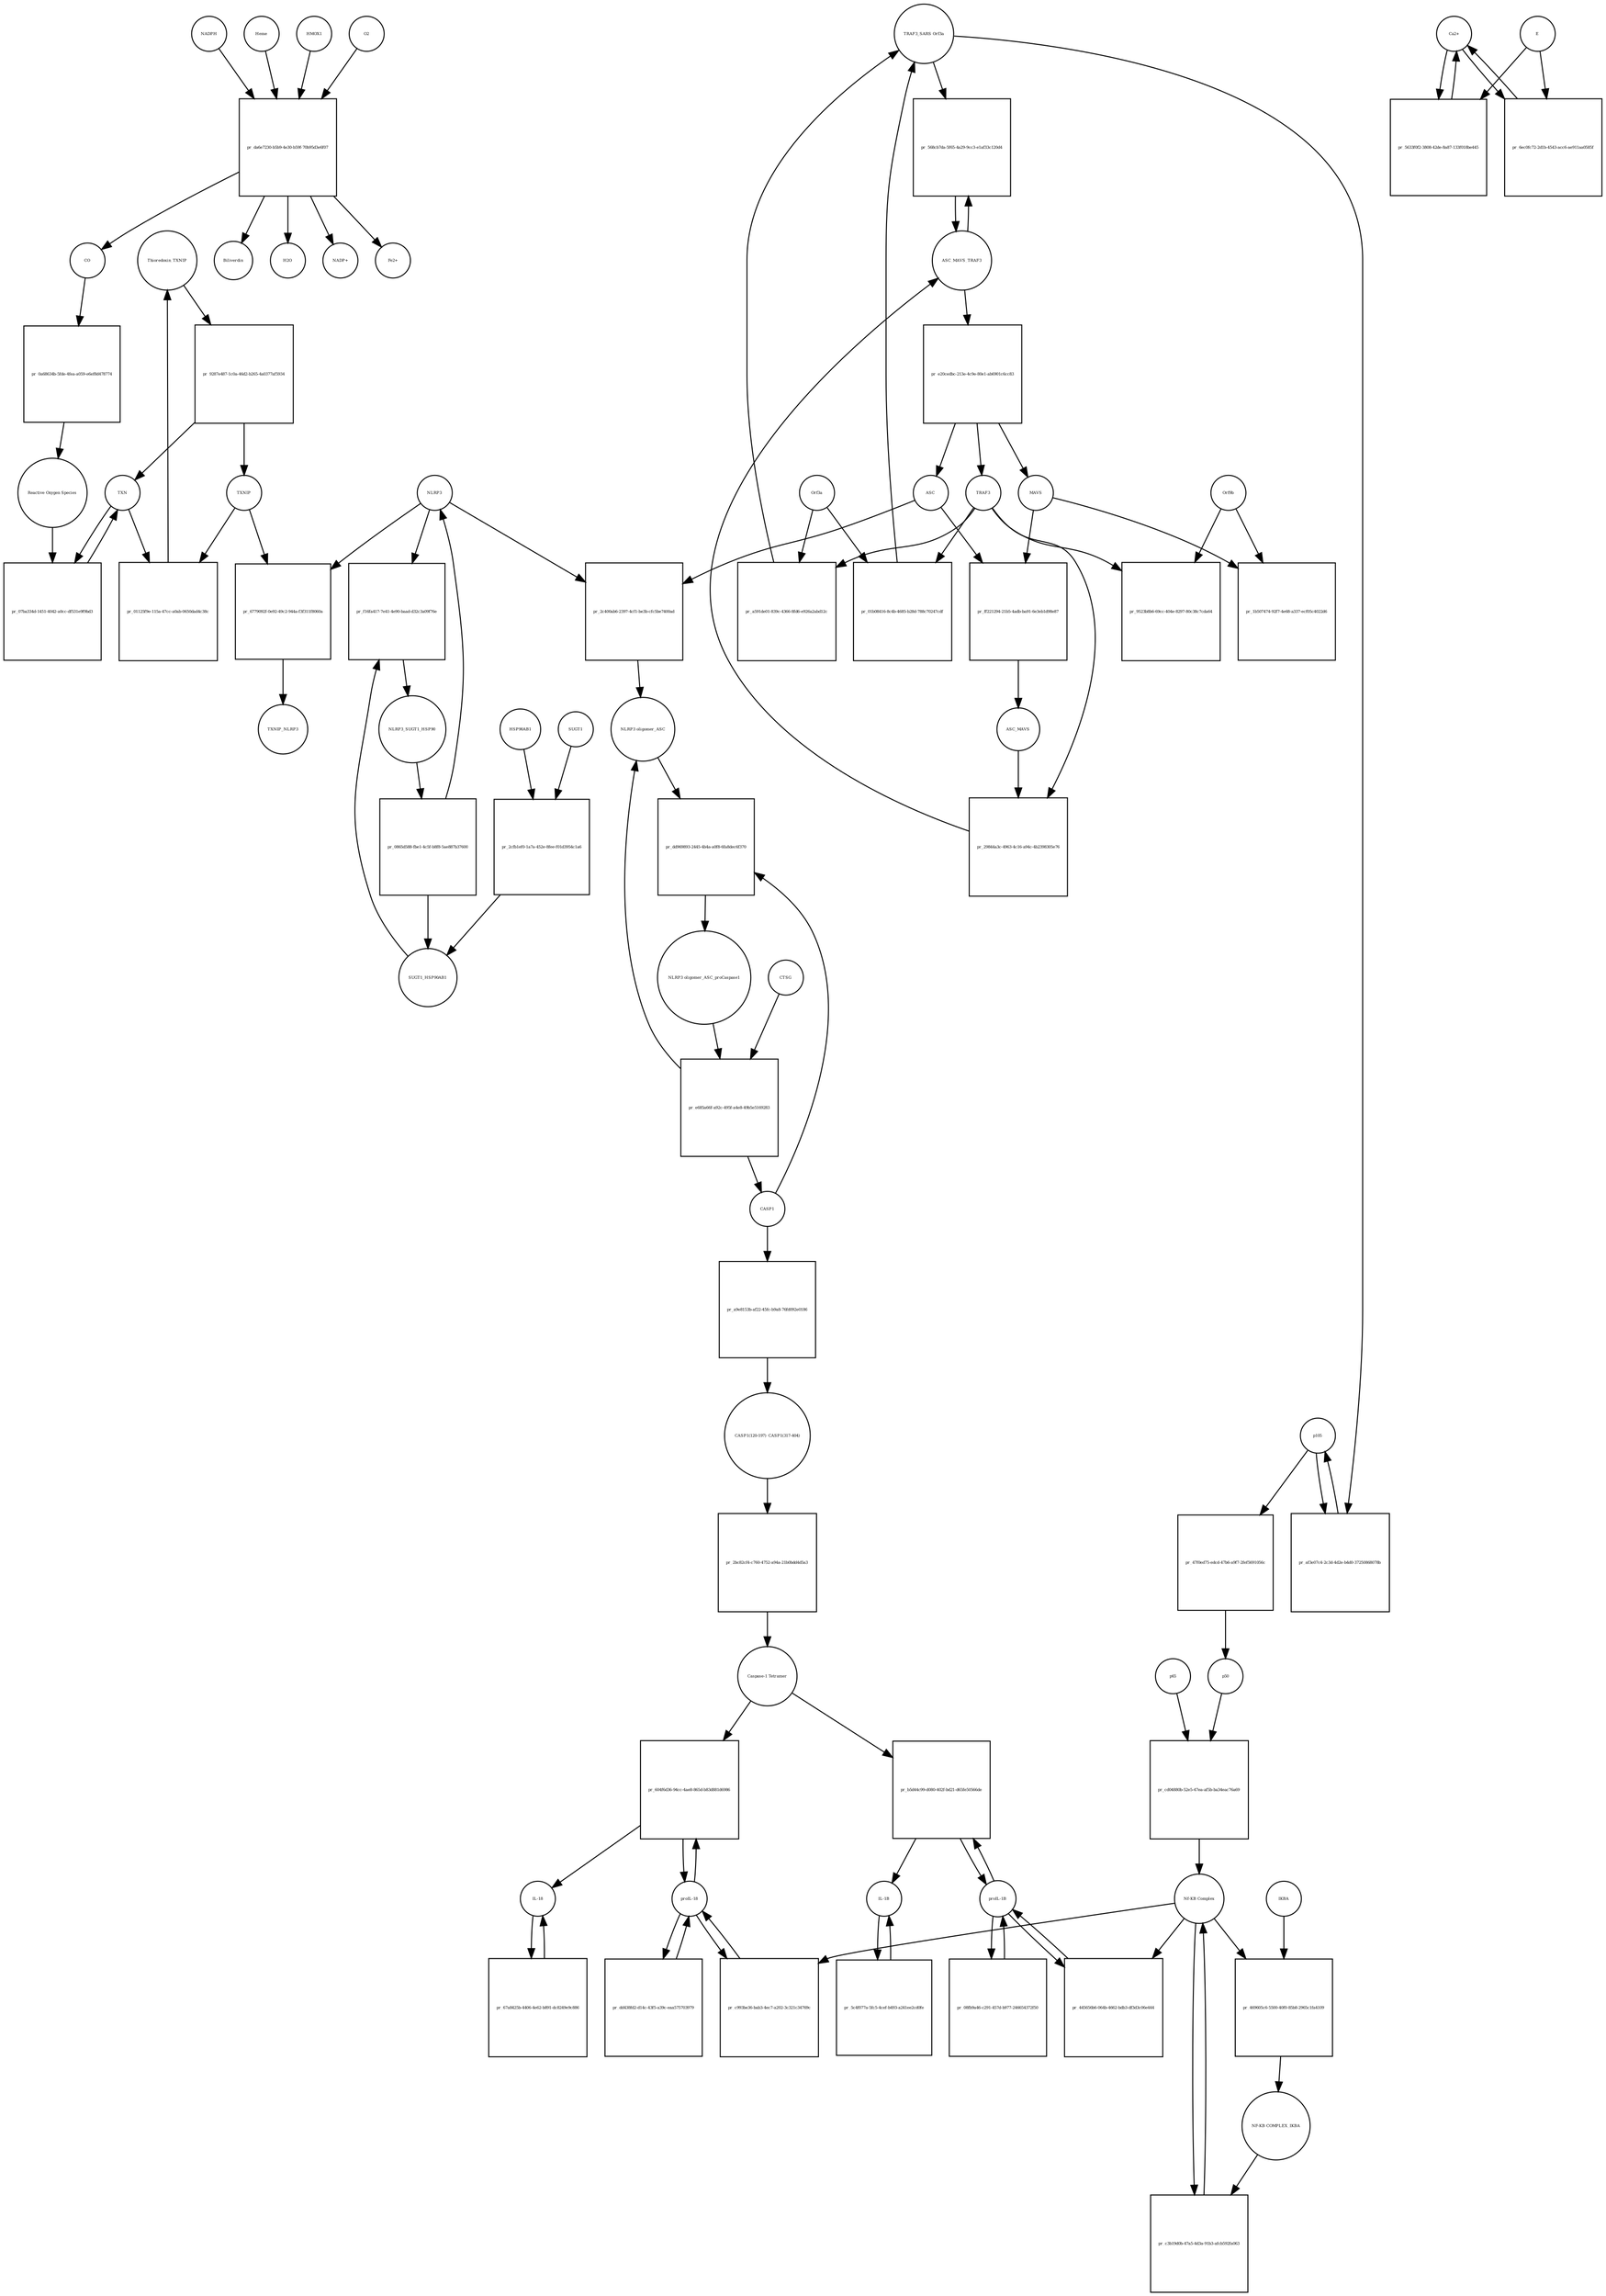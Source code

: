 strict digraph  {
Thioredoxin_TXNIP [annotation="urn_miriam_uniprot_P10599|urn_miriam_uniprot_Q9H3M7", bipartite=0, cls=complex, fontsize=4, label=Thioredoxin_TXNIP, shape=circle];
"pr_9287e487-1c0a-46d2-b265-4a0377af5934" [annotation="", bipartite=1, cls=process, fontsize=4, label="pr_9287e487-1c0a-46d2-b265-4a0377af5934", shape=square];
TXNIP [annotation=urn_miriam_uniprot_Q9H3M7, bipartite=0, cls=macromolecule, fontsize=4, label=TXNIP, shape=circle];
TXN [annotation=urn_miriam_uniprot_P10599, bipartite=0, cls=macromolecule, fontsize=4, label=TXN, shape=circle];
"pr_07ba334d-1451-4042-a0cc-df531e9f9bd3" [annotation="", bipartite=1, cls=process, fontsize=4, label="pr_07ba334d-1451-4042-a0cc-df531e9f9bd3", shape=square];
"Reactive Oxygen Species" [annotation="urn_miriam_obo.chebi_CHEBI%3A26523", bipartite=0, cls="simple chemical", fontsize=4, label="Reactive Oxygen Species", shape=circle];
"pr_01125f9e-115a-47cc-a0ab-0650dad4c38c" [annotation="", bipartite=1, cls=process, fontsize=4, label="pr_01125f9e-115a-47cc-a0ab-0650dad4c38c", shape=square];
HSP90AB1 [annotation=urn_miriam_uniprot_P08238, bipartite=0, cls=macromolecule, fontsize=4, label=HSP90AB1, shape=circle];
"pr_2cfb1ef0-1a7a-452e-8fee-f01d3954c1a6" [annotation="", bipartite=1, cls=process, fontsize=4, label="pr_2cfb1ef0-1a7a-452e-8fee-f01d3954c1a6", shape=square];
SUGT1 [annotation=urn_miriam_uniprot_Q9Y2Z0, bipartite=0, cls=macromolecule, fontsize=4, label=SUGT1, shape=circle];
SUGT1_HSP90AB1 [annotation="urn_miriam_uniprot_P08238|urn_miriam_uniprot_Q9Y2Z0", bipartite=0, cls=complex, fontsize=4, label=SUGT1_HSP90AB1, shape=circle];
NLRP3 [annotation=urn_miriam_uniprot_Q96P20, bipartite=0, cls=macromolecule, fontsize=4, label=NLRP3, shape=circle];
"pr_6779092f-0e92-49c2-944a-f3f311f8060a" [annotation="", bipartite=1, cls=process, fontsize=4, label="pr_6779092f-0e92-49c2-944a-f3f311f8060a", shape=square];
TXNIP_NLRP3 [annotation="urn_miriam_uniprot_Q9H3M7|urn_miriam_uniprot_Q96P20", bipartite=0, cls=complex, fontsize=4, label=TXNIP_NLRP3, shape=circle];
"NLRP3 oligomer_ASC_proCaspase1" [annotation="urn_miriam_uniprot_P29466|urn_miriam_uniprot_Q9ULZ3|urn_miriam_uniprot_Q96P20", bipartite=0, cls=complex, fontsize=4, label="NLRP3 oligomer_ASC_proCaspase1", shape=circle];
"pr_e685a66f-a92c-495f-a4e8-49b5e5169283" [annotation="", bipartite=1, cls=process, fontsize=4, label="pr_e685a66f-a92c-495f-a4e8-49b5e5169283", shape=square];
CASP1 [annotation=urn_miriam_uniprot_P29466, bipartite=0, cls=macromolecule, fontsize=4, label=CASP1, shape=circle];
CTSG [annotation=urn_miriam_uniprot_P08311, bipartite=0, cls=macromolecule, fontsize=4, label=CTSG, shape=circle];
"NLRP3 oligomer_ASC" [annotation="urn_miriam_uniprot_Q9ULZ3|urn_miriam_uniprot_Q96P20", bipartite=0, cls=complex, fontsize=4, label="NLRP3 oligomer_ASC", shape=circle];
"pr_a9e8153b-af22-45fc-b9a8-76fd092e0186" [annotation="", bipartite=1, cls=process, fontsize=4, label="pr_a9e8153b-af22-45fc-b9a8-76fd092e0186", shape=square];
"CASP1(120-197)_CASP1(317-404)" [annotation=urn_miriam_uniprot_P29466, bipartite=0, cls=complex, fontsize=4, label="CASP1(120-197)_CASP1(317-404)", shape=circle];
"pr_2bc82cf4-c760-4752-a94a-21b0bdd4d5a3" [annotation="", bipartite=1, cls=process, fontsize=4, label="pr_2bc82cf4-c760-4752-a94a-21b0bdd4d5a3", shape=square];
"Caspase-1 Tetramer" [annotation=urn_miriam_uniprot_P29466, bipartite=0, cls="complex multimer", fontsize=4, label="Caspase-1 Tetramer", shape=circle];
"proIL-1B" [annotation=urn_miriam_uniprot_P01584, bipartite=0, cls=macromolecule, fontsize=4, label="proIL-1B", shape=circle];
"pr_b5d44c99-d080-402f-bd21-d65fe50566de" [annotation="", bipartite=1, cls=process, fontsize=4, label="pr_b5d44c99-d080-402f-bd21-d65fe50566de", shape=square];
"IL-1B" [annotation=urn_miriam_uniprot_P01584, bipartite=0, cls=macromolecule, fontsize=4, label="IL-1B", shape=circle];
"pr_5c4f077a-5fc5-4cef-b493-a241ee2cd0fe" [annotation="", bipartite=1, cls="omitted process", fontsize=4, label="pr_5c4f077a-5fc5-4cef-b493-a241ee2cd0fe", shape=square];
"proIL-18" [annotation=urn_miriam_uniprot_Q14116, bipartite=0, cls=macromolecule, fontsize=4, label="proIL-18", shape=circle];
"pr_604f6d36-94cc-4ae8-865d-b83d881d6986" [annotation="", bipartite=1, cls=process, fontsize=4, label="pr_604f6d36-94cc-4ae8-865d-b83d881d6986", shape=square];
"IL-18" [annotation=urn_miriam_uniprot_Q14116, bipartite=0, cls=macromolecule, fontsize=4, label="IL-18", shape=circle];
"pr_67a8425b-4406-4e62-b891-dc8249e9c886" [annotation="", bipartite=1, cls="omitted process", fontsize=4, label="pr_67a8425b-4406-4e62-b891-dc8249e9c886", shape=square];
"pr_dd969893-2445-4b4a-a0f8-6fa8dec6f370" [annotation="", bipartite=1, cls=process, fontsize=4, label="pr_dd969893-2445-4b4a-a0f8-6fa8dec6f370", shape=square];
"pr_445656b6-064b-4662-bdb3-df3d3c06e444" [annotation="", bipartite=1, cls=process, fontsize=4, label="pr_445656b6-064b-4662-bdb3-df3d3c06e444", shape=square];
"Nf-KB Complex" [annotation="urn_miriam_uniprot_P19838|urn_miriam_uniprot_Q00653", bipartite=0, cls=complex, fontsize=4, label="Nf-KB Complex", shape=circle];
"pr_c993be36-bab3-4ec7-a202-3c321c34769c" [annotation="", bipartite=1, cls=process, fontsize=4, label="pr_c993be36-bab3-4ec7-a202-3c321c34769c", shape=square];
p50 [annotation=urn_miriam_uniprot_P19838, bipartite=0, cls=macromolecule, fontsize=4, label=p50, shape=circle];
"pr_cd04880b-52e5-47ea-af5b-ba34eac76a69" [annotation="", bipartite=1, cls=process, fontsize=4, label="pr_cd04880b-52e5-47ea-af5b-ba34eac76a69", shape=square];
p65 [annotation=urn_miriam_uniprot_Q00653, bipartite=0, cls=macromolecule, fontsize=4, label=p65, shape=circle];
Orf3a [annotation="urn_miriam_uniprot_P59632|urn_miriam_taxonomy_694009", bipartite=0, cls=macromolecule, fontsize=4, label=Orf3a, shape=circle];
"pr_01b08416-8c4b-4685-b28d-788c70247cdf" [annotation="", bipartite=1, cls=process, fontsize=4, label="pr_01b08416-8c4b-4685-b28d-788c70247cdf", shape=square];
TRAF3 [annotation=urn_miriam_uniprot_Q13114, bipartite=0, cls=macromolecule, fontsize=4, label=TRAF3, shape=circle];
"TRAF3_SARS Orf3a" [annotation="urn_miriam_uniprot_P59632|urn_miriam_uniprot_Q13114|urn_miriam_taxonomy_694009", bipartite=0, cls=complex, fontsize=4, label="TRAF3_SARS Orf3a", shape=circle];
p105 [annotation=urn_miriam_uniprot_P19838, bipartite=0, cls=macromolecule, fontsize=4, label=p105, shape=circle];
"pr_47f0ed75-edcd-47b6-a9f7-2fef5691056c" [annotation="", bipartite=1, cls="omitted process", fontsize=4, label="pr_47f0ed75-edcd-47b6-a9f7-2fef5691056c", shape=square];
ASC [annotation=urn_miriam_uniprot_Q9ULZ3, bipartite=0, cls=macromolecule, fontsize=4, label=ASC, shape=circle];
"pr_2c400ab6-2397-4cf1-be3b-cfc5be7400ad" [annotation="", bipartite=1, cls=process, fontsize=4, label="pr_2c400ab6-2397-4cf1-be3b-cfc5be7400ad", shape=square];
IKBA [annotation="", bipartite=0, cls=macromolecule, fontsize=4, label=IKBA, shape=circle];
"pr_469605c6-5500-40f0-85b8-2965c1fa4109" [annotation="", bipartite=1, cls=process, fontsize=4, label="pr_469605c6-5500-40f0-85b8-2965c1fa4109", shape=square];
"NF-KB COMPLEX_IKBA" [annotation=urn_miriam_uniprot_P19838, bipartite=0, cls=complex, fontsize=4, label="NF-KB COMPLEX_IKBA", shape=circle];
"pr_c3b19d0b-47a5-4d3a-91b3-afcb592fa063" [annotation="", bipartite=1, cls=process, fontsize=4, label="pr_c3b19d0b-47a5-4d3a-91b3-afcb592fa063", shape=square];
NLRP3_SUGT1_HSP90 [annotation="urn_miriam_uniprot_P08238|urn_miriam_uniprot_Q96P20|urn_miriam_uniprot_Q9Y2Z0", bipartite=0, cls=complex, fontsize=4, label=NLRP3_SUGT1_HSP90, shape=circle];
"pr_0865d588-fbe1-4c5f-b8f8-5ae887b37600" [annotation="", bipartite=1, cls="omitted process", fontsize=4, label="pr_0865d588-fbe1-4c5f-b8f8-5ae887b37600", shape=square];
"pr_ff221294-21b5-4adb-ba91-6e3eb1d98e87" [annotation="", bipartite=1, cls=process, fontsize=4, label="pr_ff221294-21b5-4adb-ba91-6e3eb1d98e87", shape=square];
ASC_MAVS [annotation=urn_miriam_uniprot_Q9ULZ3, bipartite=0, cls=complex, fontsize=4, label=ASC_MAVS, shape=circle];
MAVS [annotation=urn_miriam_uniprot_Q7Z434, bipartite=0, cls=macromolecule, fontsize=4, label=MAVS, shape=circle];
"pr_29844a3c-4963-4c16-a94c-4b2398305e76" [annotation="", bipartite=1, cls=process, fontsize=4, label="pr_29844a3c-4963-4c16-a94c-4b2398305e76", shape=square];
ASC_MAVS_TRAF3 [annotation="urn_miriam_pubmed_25847972|urn_miriam_uniprot_Q9ULZ3|urn_miriam_uniprot_Q13114", bipartite=0, cls=complex, fontsize=4, label=ASC_MAVS_TRAF3, shape=circle];
"pr_e20cedbc-213e-4c9e-80e1-ab6901c6cc83" [annotation="", bipartite=1, cls=process, fontsize=4, label="pr_e20cedbc-213e-4c9e-80e1-ab6901c6cc83", shape=square];
"pr_568cb7da-5f65-4a29-9cc3-e1af33c120d4" [annotation="", bipartite=1, cls="omitted process", fontsize=4, label="pr_568cb7da-5f65-4a29-9cc3-e1af33c120d4", shape=square];
"pr_f16fa417-7e41-4e90-baad-d32c3a09f76e" [annotation="", bipartite=1, cls=process, fontsize=4, label="pr_f16fa417-7e41-4e90-baad-d32c3a09f76e", shape=square];
"pr_08fb9a46-c291-457d-b977-246654372f50" [annotation="", bipartite=1, cls=process, fontsize=4, label="pr_08fb9a46-c291-457d-b977-246654372f50", shape=square];
"pr_dd438fd2-d14c-43f5-a39c-eaa575703979" [annotation="", bipartite=1, cls=process, fontsize=4, label="pr_dd438fd2-d14c-43f5-a39c-eaa575703979", shape=square];
"Ca2+" [annotation="urn_miriam_obo.chebi_CHEBI%3A29108", bipartite=0, cls="simple chemical", fontsize=4, label="Ca2+", shape=circle];
"pr_5633f0f2-3808-42de-8a87-133f018be445" [annotation="", bipartite=1, cls=process, fontsize=4, label="pr_5633f0f2-3808-42de-8a87-133f018be445", shape=square];
E [annotation="urn_miriam_uniprot_P59637|urn_miriam_taxonomy_694009", bipartite=0, cls=macromolecule, fontsize=4, label=E, shape=circle];
"pr_6ec0fc72-2d1b-4543-acc6-ae911aa0585f" [annotation="", bipartite=1, cls=process, fontsize=4, label="pr_6ec0fc72-2d1b-4543-acc6-ae911aa0585f", shape=square];
"pr_a591de01-839c-4366-8fd6-e926a2abd12c" [annotation="", bipartite=1, cls=process, fontsize=4, label="pr_a591de01-839c-4366-8fd6-e926a2abd12c", shape=square];
"pr_af3e07c4-2c3d-4d2e-b4d0-37250868078b" [annotation="", bipartite=1, cls="omitted process", fontsize=4, label="pr_af3e07c4-2c3d-4d2e-b4d0-37250868078b", shape=square];
Heme [annotation="urn_miriam_obo.chebi_CHEBI%3A30413", bipartite=0, cls="simple chemical", fontsize=4, label=Heme, shape=circle];
"pr_da6e7230-b5b9-4e30-b59f-70b95d3e6f07" [annotation="", bipartite=1, cls=process, fontsize=4, label="pr_da6e7230-b5b9-4e30-b59f-70b95d3e6f07", shape=square];
Biliverdin [annotation="urn_miriam_obo.chebi_CHEBI%3A17033", bipartite=0, cls="simple chemical", fontsize=4, label=Biliverdin, shape=circle];
HMOX1 [annotation=urn_miriam_uniprot_P09601, bipartite=0, cls=macromolecule, fontsize=4, label=HMOX1, shape=circle];
O2 [annotation="urn_miriam_obo.chebi_CHEBI%3A15379", bipartite=0, cls="simple chemical", fontsize=4, label=O2, shape=circle];
NADPH [annotation="urn_miriam_obo.chebi_CHEBI%3A16474", bipartite=0, cls="simple chemical", fontsize=4, label=NADPH, shape=circle];
H2O [annotation="urn_miriam_obo.chebi_CHEBI%3A15377", bipartite=0, cls="simple chemical", fontsize=4, label=H2O, shape=circle];
"NADP+" [annotation="urn_miriam_obo.chebi_CHEBI%3A18009", bipartite=0, cls="simple chemical", fontsize=4, label="NADP+", shape=circle];
CO [annotation="urn_miriam_obo.chebi_CHEBI%3A17245", bipartite=0, cls="simple chemical", fontsize=4, label=CO, shape=circle];
"Fe2+" [annotation="urn_miriam_obo.chebi_CHEBI%3A29033", bipartite=0, cls="simple chemical", fontsize=4, label="Fe2+", shape=circle];
"pr_0a68634b-5fde-4fea-a059-e6ef8d478774" [annotation="", bipartite=1, cls=process, fontsize=4, label="pr_0a68634b-5fde-4fea-a059-e6ef8d478774", shape=square];
"pr_1b507474-92f7-4e68-a337-ecf05c4022d6" [annotation="", bipartite=1, cls=process, fontsize=4, label="pr_1b507474-92f7-4e68-a337-ecf05c4022d6", shape=square];
Orf9b [annotation="urn_miriam_taxonomy_694009|urn_miriam_uniprot_P59636", bipartite=0, cls=macromolecule, fontsize=4, label=Orf9b, shape=circle];
"pr_9523b8b6-69cc-404e-8297-80c38c7cda64" [annotation="", bipartite=1, cls=process, fontsize=4, label="pr_9523b8b6-69cc-404e-8297-80c38c7cda64", shape=square];
Thioredoxin_TXNIP -> "pr_9287e487-1c0a-46d2-b265-4a0377af5934"  [annotation="", interaction_type=consumption];
"pr_9287e487-1c0a-46d2-b265-4a0377af5934" -> TXNIP  [annotation="", interaction_type=production];
"pr_9287e487-1c0a-46d2-b265-4a0377af5934" -> TXN  [annotation="", interaction_type=production];
TXNIP -> "pr_01125f9e-115a-47cc-a0ab-0650dad4c38c"  [annotation="", interaction_type=consumption];
TXNIP -> "pr_6779092f-0e92-49c2-944a-f3f311f8060a"  [annotation="", interaction_type=consumption];
TXN -> "pr_07ba334d-1451-4042-a0cc-df531e9f9bd3"  [annotation="", interaction_type=consumption];
TXN -> "pr_01125f9e-115a-47cc-a0ab-0650dad4c38c"  [annotation="", interaction_type=consumption];
"pr_07ba334d-1451-4042-a0cc-df531e9f9bd3" -> TXN  [annotation="", interaction_type=production];
"Reactive Oxygen Species" -> "pr_07ba334d-1451-4042-a0cc-df531e9f9bd3"  [annotation="", interaction_type="necessary stimulation"];
"pr_01125f9e-115a-47cc-a0ab-0650dad4c38c" -> Thioredoxin_TXNIP  [annotation="", interaction_type=production];
HSP90AB1 -> "pr_2cfb1ef0-1a7a-452e-8fee-f01d3954c1a6"  [annotation="", interaction_type=consumption];
"pr_2cfb1ef0-1a7a-452e-8fee-f01d3954c1a6" -> SUGT1_HSP90AB1  [annotation="", interaction_type=production];
SUGT1 -> "pr_2cfb1ef0-1a7a-452e-8fee-f01d3954c1a6"  [annotation="", interaction_type=consumption];
SUGT1_HSP90AB1 -> "pr_f16fa417-7e41-4e90-baad-d32c3a09f76e"  [annotation="", interaction_type=consumption];
NLRP3 -> "pr_6779092f-0e92-49c2-944a-f3f311f8060a"  [annotation="", interaction_type=consumption];
NLRP3 -> "pr_2c400ab6-2397-4cf1-be3b-cfc5be7400ad"  [annotation="", interaction_type=consumption];
NLRP3 -> "pr_f16fa417-7e41-4e90-baad-d32c3a09f76e"  [annotation="", interaction_type=consumption];
"pr_6779092f-0e92-49c2-944a-f3f311f8060a" -> TXNIP_NLRP3  [annotation="", interaction_type=production];
"NLRP3 oligomer_ASC_proCaspase1" -> "pr_e685a66f-a92c-495f-a4e8-49b5e5169283"  [annotation="", interaction_type=consumption];
"pr_e685a66f-a92c-495f-a4e8-49b5e5169283" -> CASP1  [annotation="", interaction_type=production];
"pr_e685a66f-a92c-495f-a4e8-49b5e5169283" -> "NLRP3 oligomer_ASC"  [annotation="", interaction_type=production];
CASP1 -> "pr_a9e8153b-af22-45fc-b9a8-76fd092e0186"  [annotation="", interaction_type=consumption];
CASP1 -> "pr_dd969893-2445-4b4a-a0f8-6fa8dec6f370"  [annotation="", interaction_type=consumption];
CTSG -> "pr_e685a66f-a92c-495f-a4e8-49b5e5169283"  [annotation="", interaction_type=catalysis];
"NLRP3 oligomer_ASC" -> "pr_dd969893-2445-4b4a-a0f8-6fa8dec6f370"  [annotation="", interaction_type=consumption];
"pr_a9e8153b-af22-45fc-b9a8-76fd092e0186" -> "CASP1(120-197)_CASP1(317-404)"  [annotation="", interaction_type=production];
"CASP1(120-197)_CASP1(317-404)" -> "pr_2bc82cf4-c760-4752-a94a-21b0bdd4d5a3"  [annotation="", interaction_type=consumption];
"pr_2bc82cf4-c760-4752-a94a-21b0bdd4d5a3" -> "Caspase-1 Tetramer"  [annotation="", interaction_type=production];
"Caspase-1 Tetramer" -> "pr_b5d44c99-d080-402f-bd21-d65fe50566de"  [annotation="", interaction_type=catalysis];
"Caspase-1 Tetramer" -> "pr_604f6d36-94cc-4ae8-865d-b83d881d6986"  [annotation="", interaction_type=catalysis];
"proIL-1B" -> "pr_b5d44c99-d080-402f-bd21-d65fe50566de"  [annotation="", interaction_type=consumption];
"proIL-1B" -> "pr_445656b6-064b-4662-bdb3-df3d3c06e444"  [annotation="", interaction_type=consumption];
"proIL-1B" -> "pr_08fb9a46-c291-457d-b977-246654372f50"  [annotation="", interaction_type=consumption];
"pr_b5d44c99-d080-402f-bd21-d65fe50566de" -> "IL-1B"  [annotation="", interaction_type=production];
"pr_b5d44c99-d080-402f-bd21-d65fe50566de" -> "proIL-1B"  [annotation="", interaction_type=production];
"IL-1B" -> "pr_5c4f077a-5fc5-4cef-b493-a241ee2cd0fe"  [annotation="", interaction_type=consumption];
"pr_5c4f077a-5fc5-4cef-b493-a241ee2cd0fe" -> "IL-1B"  [annotation="", interaction_type=production];
"proIL-18" -> "pr_604f6d36-94cc-4ae8-865d-b83d881d6986"  [annotation="", interaction_type=consumption];
"proIL-18" -> "pr_c993be36-bab3-4ec7-a202-3c321c34769c"  [annotation="", interaction_type=consumption];
"proIL-18" -> "pr_dd438fd2-d14c-43f5-a39c-eaa575703979"  [annotation="", interaction_type=consumption];
"pr_604f6d36-94cc-4ae8-865d-b83d881d6986" -> "IL-18"  [annotation="", interaction_type=production];
"pr_604f6d36-94cc-4ae8-865d-b83d881d6986" -> "proIL-18"  [annotation="", interaction_type=production];
"IL-18" -> "pr_67a8425b-4406-4e62-b891-dc8249e9c886"  [annotation="", interaction_type=consumption];
"pr_67a8425b-4406-4e62-b891-dc8249e9c886" -> "IL-18"  [annotation="", interaction_type=production];
"pr_dd969893-2445-4b4a-a0f8-6fa8dec6f370" -> "NLRP3 oligomer_ASC_proCaspase1"  [annotation="", interaction_type=production];
"pr_445656b6-064b-4662-bdb3-df3d3c06e444" -> "proIL-1B"  [annotation="", interaction_type=production];
"Nf-KB Complex" -> "pr_445656b6-064b-4662-bdb3-df3d3c06e444"  [annotation=urn_miriam_pubmed_31034780, interaction_type=catalysis];
"Nf-KB Complex" -> "pr_c993be36-bab3-4ec7-a202-3c321c34769c"  [annotation=urn_miriam_pubmed_31034780, interaction_type=catalysis];
"Nf-KB Complex" -> "pr_469605c6-5500-40f0-85b8-2965c1fa4109"  [annotation="", interaction_type=consumption];
"Nf-KB Complex" -> "pr_c3b19d0b-47a5-4d3a-91b3-afcb592fa063"  [annotation="", interaction_type=consumption];
"pr_c993be36-bab3-4ec7-a202-3c321c34769c" -> "proIL-18"  [annotation="", interaction_type=production];
p50 -> "pr_cd04880b-52e5-47ea-af5b-ba34eac76a69"  [annotation="", interaction_type=consumption];
"pr_cd04880b-52e5-47ea-af5b-ba34eac76a69" -> "Nf-KB Complex"  [annotation="", interaction_type=production];
p65 -> "pr_cd04880b-52e5-47ea-af5b-ba34eac76a69"  [annotation="", interaction_type=consumption];
Orf3a -> "pr_01b08416-8c4b-4685-b28d-788c70247cdf"  [annotation="", interaction_type=consumption];
Orf3a -> "pr_a591de01-839c-4366-8fd6-e926a2abd12c"  [annotation="", interaction_type=consumption];
"pr_01b08416-8c4b-4685-b28d-788c70247cdf" -> "TRAF3_SARS Orf3a"  [annotation="", interaction_type=production];
TRAF3 -> "pr_01b08416-8c4b-4685-b28d-788c70247cdf"  [annotation="", interaction_type=consumption];
TRAF3 -> "pr_29844a3c-4963-4c16-a94c-4b2398305e76"  [annotation="", interaction_type=consumption];
TRAF3 -> "pr_a591de01-839c-4366-8fd6-e926a2abd12c"  [annotation="", interaction_type=consumption];
TRAF3 -> "pr_9523b8b6-69cc-404e-8297-80c38c7cda64"  [annotation="", interaction_type=consumption];
"TRAF3_SARS Orf3a" -> "pr_568cb7da-5f65-4a29-9cc3-e1af33c120d4"  [annotation="urn_miriam_pubmed_25847972|urn_miriam_pubmed_31034780|urn_miriam_taxonomy_9606", interaction_type=catalysis];
"TRAF3_SARS Orf3a" -> "pr_af3e07c4-2c3d-4d2e-b4d0-37250868078b"  [annotation="urn_miriam_pubmed_31034780|urn_miriam_taxonomy_9606", interaction_type=catalysis];
p105 -> "pr_47f0ed75-edcd-47b6-a9f7-2fef5691056c"  [annotation="", interaction_type=consumption];
p105 -> "pr_af3e07c4-2c3d-4d2e-b4d0-37250868078b"  [annotation="", interaction_type=consumption];
"pr_47f0ed75-edcd-47b6-a9f7-2fef5691056c" -> p50  [annotation="", interaction_type=production];
ASC -> "pr_2c400ab6-2397-4cf1-be3b-cfc5be7400ad"  [annotation="", interaction_type=consumption];
ASC -> "pr_ff221294-21b5-4adb-ba91-6e3eb1d98e87"  [annotation="", interaction_type=consumption];
"pr_2c400ab6-2397-4cf1-be3b-cfc5be7400ad" -> "NLRP3 oligomer_ASC"  [annotation="", interaction_type=production];
IKBA -> "pr_469605c6-5500-40f0-85b8-2965c1fa4109"  [annotation="", interaction_type=consumption];
"pr_469605c6-5500-40f0-85b8-2965c1fa4109" -> "NF-KB COMPLEX_IKBA"  [annotation="", interaction_type=production];
"NF-KB COMPLEX_IKBA" -> "pr_c3b19d0b-47a5-4d3a-91b3-afcb592fa063"  [annotation="", interaction_type=inhibition];
"pr_c3b19d0b-47a5-4d3a-91b3-afcb592fa063" -> "Nf-KB Complex"  [annotation="", interaction_type=production];
NLRP3_SUGT1_HSP90 -> "pr_0865d588-fbe1-4c5f-b8f8-5ae887b37600"  [annotation="", interaction_type=consumption];
"pr_0865d588-fbe1-4c5f-b8f8-5ae887b37600" -> NLRP3  [annotation="", interaction_type=production];
"pr_0865d588-fbe1-4c5f-b8f8-5ae887b37600" -> SUGT1_HSP90AB1  [annotation="", interaction_type=production];
"pr_ff221294-21b5-4adb-ba91-6e3eb1d98e87" -> ASC_MAVS  [annotation="", interaction_type=production];
ASC_MAVS -> "pr_29844a3c-4963-4c16-a94c-4b2398305e76"  [annotation="", interaction_type=consumption];
MAVS -> "pr_ff221294-21b5-4adb-ba91-6e3eb1d98e87"  [annotation="", interaction_type=consumption];
MAVS -> "pr_1b507474-92f7-4e68-a337-ecf05c4022d6"  [annotation="", interaction_type=consumption];
"pr_29844a3c-4963-4c16-a94c-4b2398305e76" -> ASC_MAVS_TRAF3  [annotation="", interaction_type=production];
ASC_MAVS_TRAF3 -> "pr_e20cedbc-213e-4c9e-80e1-ab6901c6cc83"  [annotation="", interaction_type=consumption];
ASC_MAVS_TRAF3 -> "pr_568cb7da-5f65-4a29-9cc3-e1af33c120d4"  [annotation="", interaction_type=consumption];
"pr_e20cedbc-213e-4c9e-80e1-ab6901c6cc83" -> ASC  [annotation="", interaction_type=production];
"pr_e20cedbc-213e-4c9e-80e1-ab6901c6cc83" -> TRAF3  [annotation="", interaction_type=production];
"pr_e20cedbc-213e-4c9e-80e1-ab6901c6cc83" -> MAVS  [annotation="", interaction_type=production];
"pr_568cb7da-5f65-4a29-9cc3-e1af33c120d4" -> ASC_MAVS_TRAF3  [annotation="", interaction_type=production];
"pr_f16fa417-7e41-4e90-baad-d32c3a09f76e" -> NLRP3_SUGT1_HSP90  [annotation="", interaction_type=production];
"pr_08fb9a46-c291-457d-b977-246654372f50" -> "proIL-1B"  [annotation="", interaction_type=production];
"pr_dd438fd2-d14c-43f5-a39c-eaa575703979" -> "proIL-18"  [annotation="", interaction_type=production];
"Ca2+" -> "pr_5633f0f2-3808-42de-8a87-133f018be445"  [annotation="", interaction_type=consumption];
"Ca2+" -> "pr_6ec0fc72-2d1b-4543-acc6-ae911aa0585f"  [annotation="", interaction_type=consumption];
"pr_5633f0f2-3808-42de-8a87-133f018be445" -> "Ca2+"  [annotation="", interaction_type=production];
E -> "pr_5633f0f2-3808-42de-8a87-133f018be445"  [annotation="urn_miriam_pubmed_26331680|urn_miriam_doi_10.1016%2Fj.bbrc.2020.05.206|urn_miriam_taxonomy_392815", interaction_type=catalysis];
E -> "pr_6ec0fc72-2d1b-4543-acc6-ae911aa0585f"  [annotation="urn_miriam_pubmed_26331680|urn_miriam_doi_10.1016%2Fj.bbrc.2020.05.206|urn_miriam_taxonomy_392815", interaction_type=catalysis];
"pr_6ec0fc72-2d1b-4543-acc6-ae911aa0585f" -> "Ca2+"  [annotation="", interaction_type=production];
"pr_a591de01-839c-4366-8fd6-e926a2abd12c" -> "TRAF3_SARS Orf3a"  [annotation="", interaction_type=production];
"pr_af3e07c4-2c3d-4d2e-b4d0-37250868078b" -> p105  [annotation="", interaction_type=production];
Heme -> "pr_da6e7230-b5b9-4e30-b59f-70b95d3e6f07"  [annotation="", interaction_type=consumption];
"pr_da6e7230-b5b9-4e30-b59f-70b95d3e6f07" -> Biliverdin  [annotation="", interaction_type=production];
"pr_da6e7230-b5b9-4e30-b59f-70b95d3e6f07" -> H2O  [annotation="", interaction_type=production];
"pr_da6e7230-b5b9-4e30-b59f-70b95d3e6f07" -> "NADP+"  [annotation="", interaction_type=production];
"pr_da6e7230-b5b9-4e30-b59f-70b95d3e6f07" -> CO  [annotation="", interaction_type=production];
"pr_da6e7230-b5b9-4e30-b59f-70b95d3e6f07" -> "Fe2+"  [annotation="", interaction_type=production];
HMOX1 -> "pr_da6e7230-b5b9-4e30-b59f-70b95d3e6f07"  [annotation="", interaction_type=catalysis];
O2 -> "pr_da6e7230-b5b9-4e30-b59f-70b95d3e6f07"  [annotation="", interaction_type=consumption];
NADPH -> "pr_da6e7230-b5b9-4e30-b59f-70b95d3e6f07"  [annotation="", interaction_type=consumption];
CO -> "pr_0a68634b-5fde-4fea-a059-e6ef8d478774"  [annotation="urn_miriam_pubmed_28356568|urn_miriam_pubmed_25770182", interaction_type=inhibition];
"pr_0a68634b-5fde-4fea-a059-e6ef8d478774" -> "Reactive Oxygen Species"  [annotation="", interaction_type=production];
Orf9b -> "pr_1b507474-92f7-4e68-a337-ecf05c4022d6"  [annotation="urn_miriam_doi_10.4049%2Fjimmunol.1303196", interaction_type=catalysis];
Orf9b -> "pr_9523b8b6-69cc-404e-8297-80c38c7cda64"  [annotation="urn_miriam_doi_10.4049%2Fjimmunol.1303196", interaction_type=catalysis];
}
